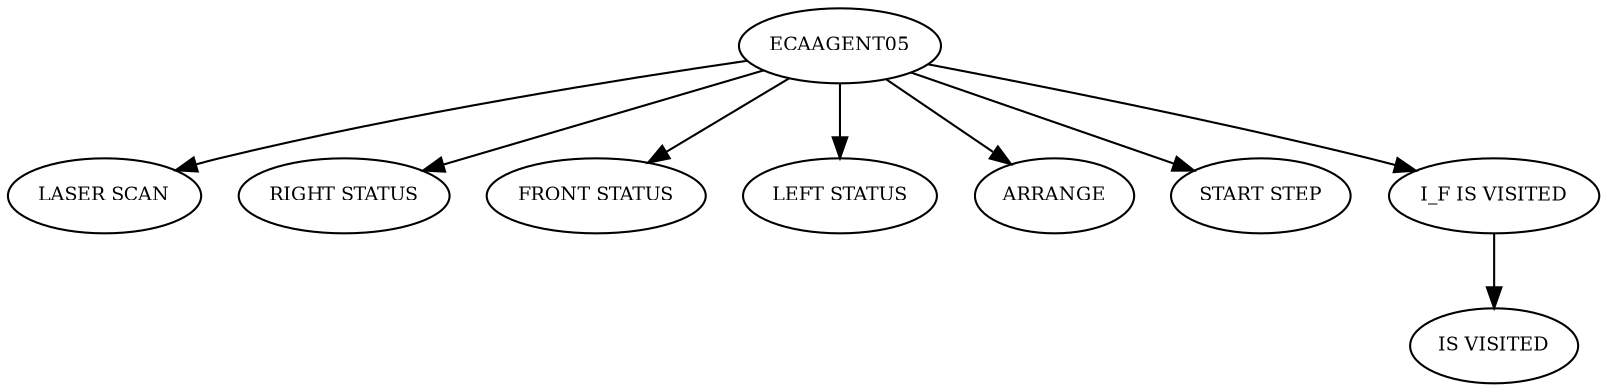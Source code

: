 strict digraph  {
	graph [bgcolor=white,
		ordering=out,
		rotate=0
	];
	node [color=black,
		fontsize=9
	];
	ECAAGENT05 -> "LASER SCAN";
	ECAAGENT05 -> "RIGHT STATUS";
	ECAAGENT05 -> "FRONT STATUS";
	ECAAGENT05 -> "LEFT STATUS";
	ECAAGENT05 -> ARRANGE;
	ECAAGENT05 -> "START STEP";
	ECAAGENT05 -> "I_F IS VISITED";
	"I_F IS VISITED" -> "IS VISITED";
}
